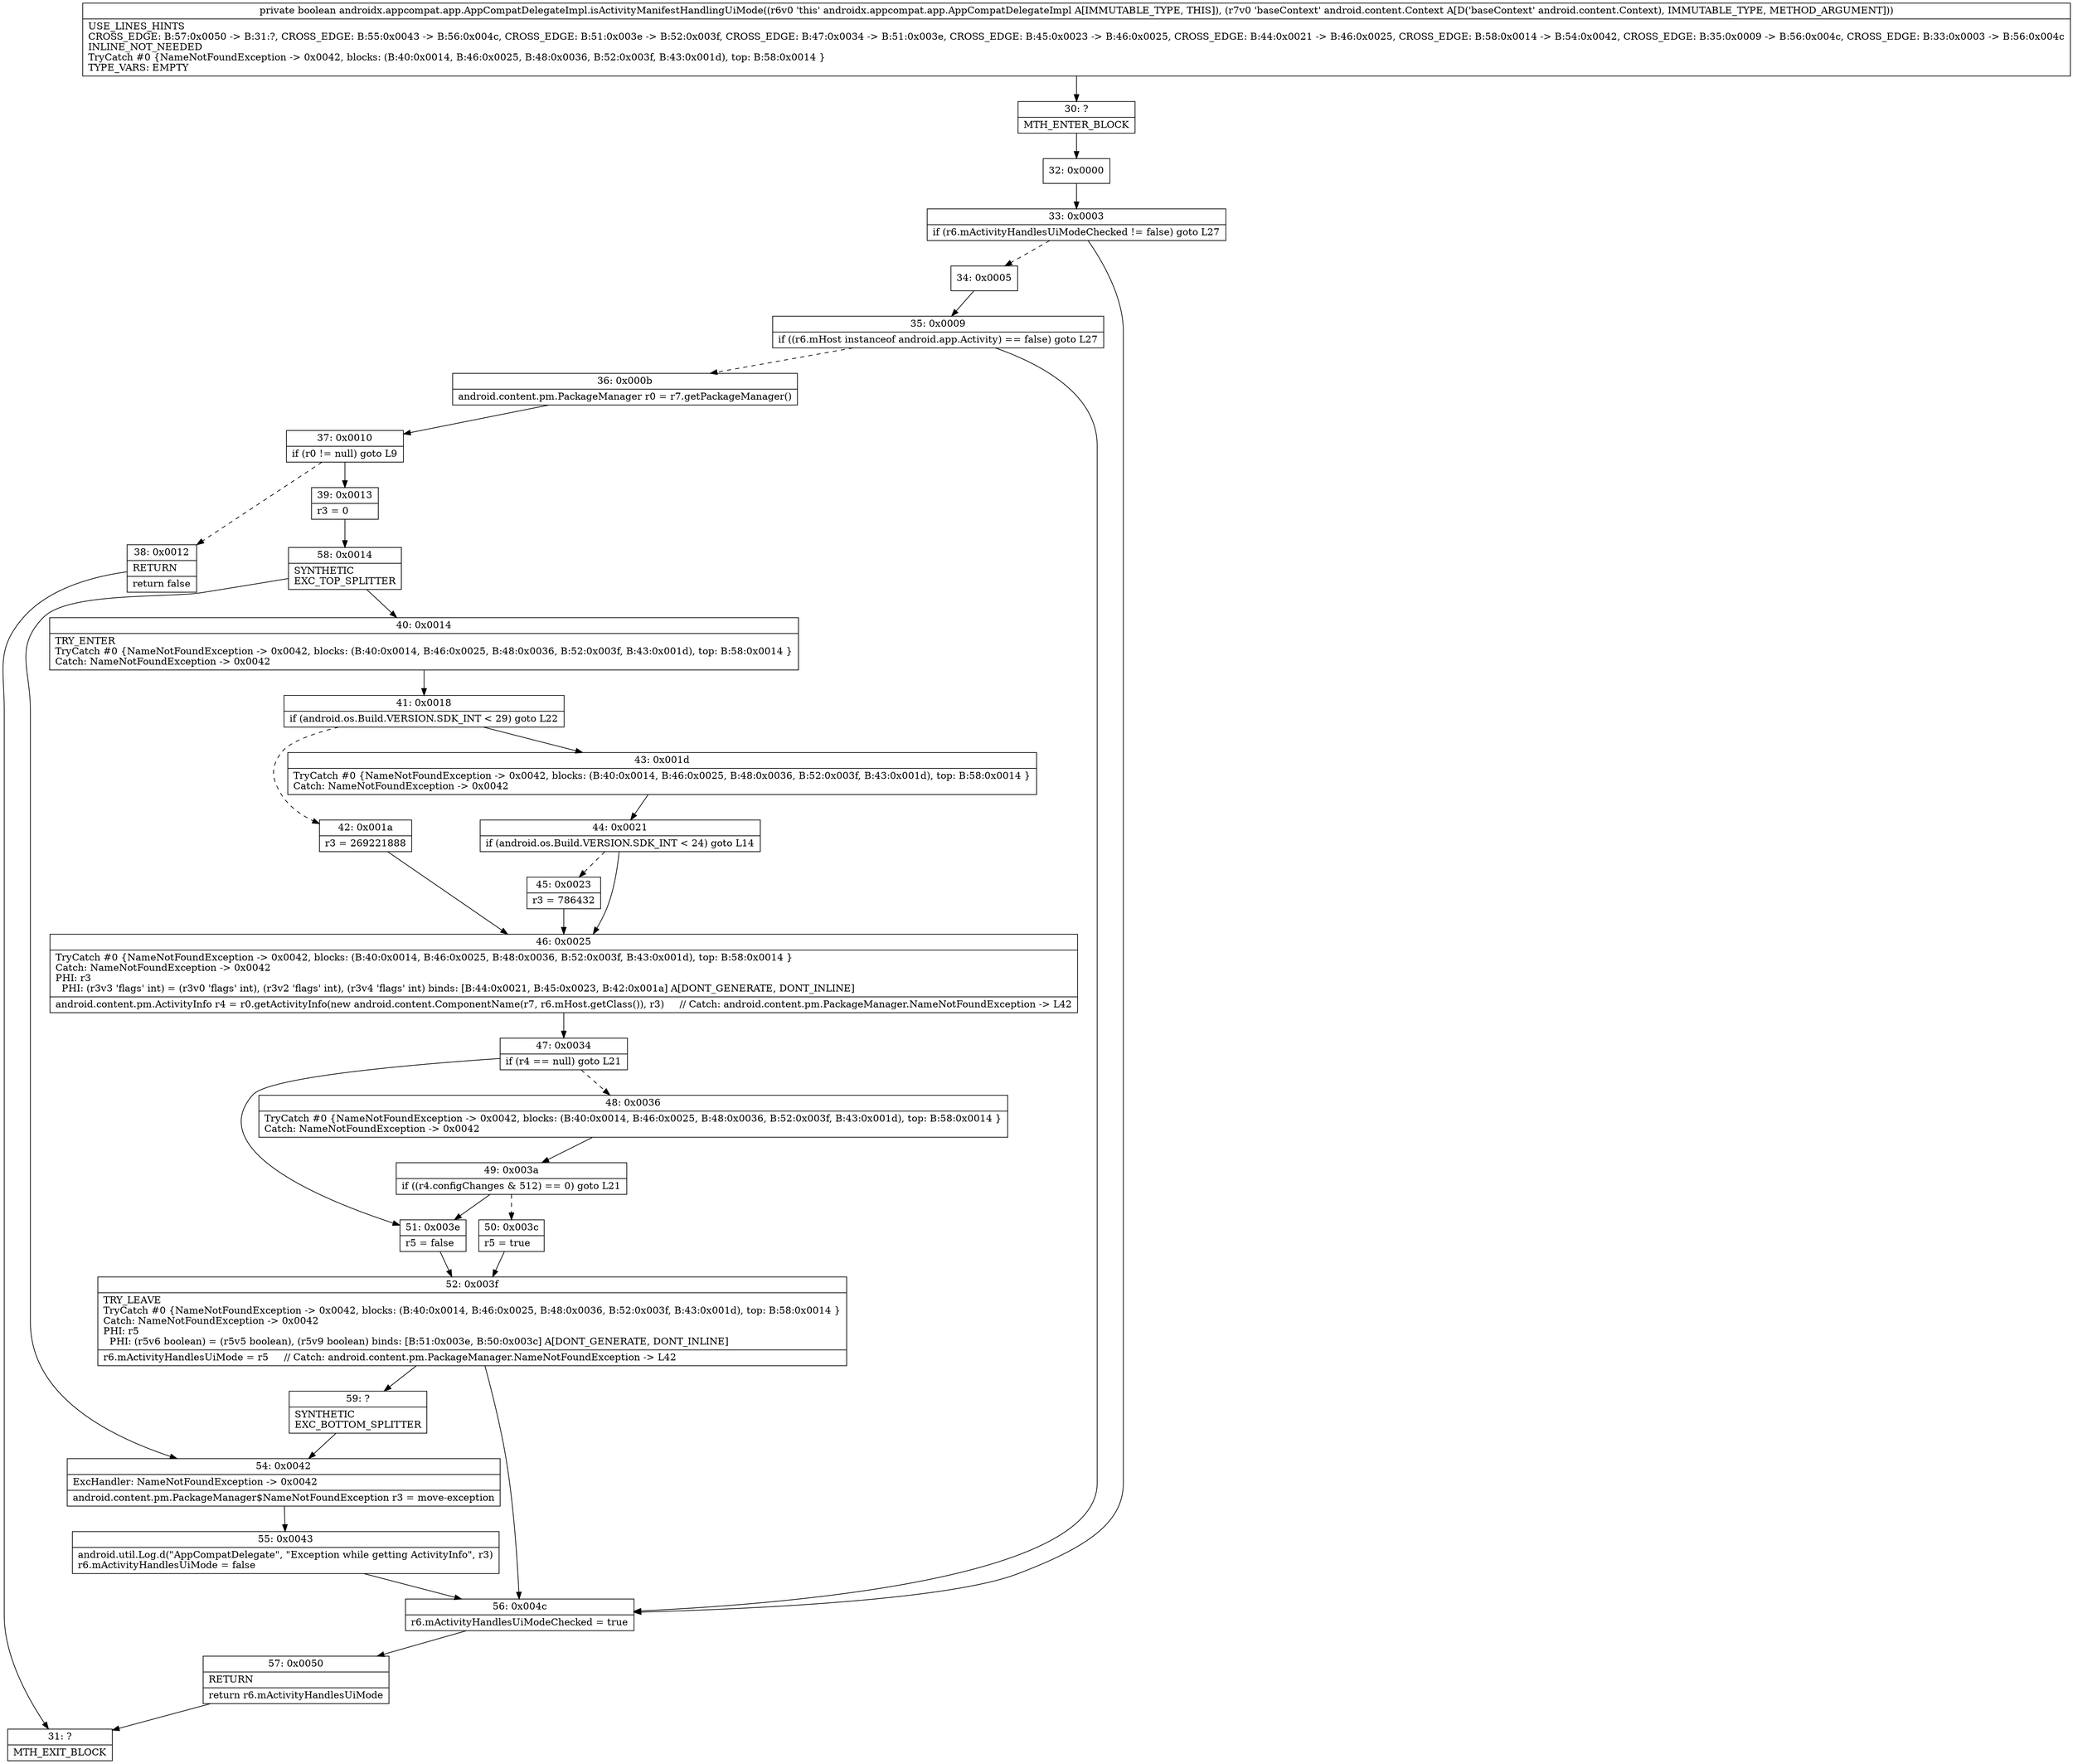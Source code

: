 digraph "CFG forandroidx.appcompat.app.AppCompatDelegateImpl.isActivityManifestHandlingUiMode(Landroid\/content\/Context;)Z" {
Node_30 [shape=record,label="{30\:\ ?|MTH_ENTER_BLOCK\l}"];
Node_32 [shape=record,label="{32\:\ 0x0000}"];
Node_33 [shape=record,label="{33\:\ 0x0003|if (r6.mActivityHandlesUiModeChecked != false) goto L27\l}"];
Node_34 [shape=record,label="{34\:\ 0x0005}"];
Node_35 [shape=record,label="{35\:\ 0x0009|if ((r6.mHost instanceof android.app.Activity) == false) goto L27\l}"];
Node_36 [shape=record,label="{36\:\ 0x000b|android.content.pm.PackageManager r0 = r7.getPackageManager()\l}"];
Node_37 [shape=record,label="{37\:\ 0x0010|if (r0 != null) goto L9\l}"];
Node_38 [shape=record,label="{38\:\ 0x0012|RETURN\l|return false\l}"];
Node_31 [shape=record,label="{31\:\ ?|MTH_EXIT_BLOCK\l}"];
Node_39 [shape=record,label="{39\:\ 0x0013|r3 = 0\l}"];
Node_58 [shape=record,label="{58\:\ 0x0014|SYNTHETIC\lEXC_TOP_SPLITTER\l}"];
Node_40 [shape=record,label="{40\:\ 0x0014|TRY_ENTER\lTryCatch #0 \{NameNotFoundException \-\> 0x0042, blocks: (B:40:0x0014, B:46:0x0025, B:48:0x0036, B:52:0x003f, B:43:0x001d), top: B:58:0x0014 \}\lCatch: NameNotFoundException \-\> 0x0042\l}"];
Node_41 [shape=record,label="{41\:\ 0x0018|if (android.os.Build.VERSION.SDK_INT \< 29) goto L22\l}"];
Node_42 [shape=record,label="{42\:\ 0x001a|r3 = 269221888\l}"];
Node_46 [shape=record,label="{46\:\ 0x0025|TryCatch #0 \{NameNotFoundException \-\> 0x0042, blocks: (B:40:0x0014, B:46:0x0025, B:48:0x0036, B:52:0x003f, B:43:0x001d), top: B:58:0x0014 \}\lCatch: NameNotFoundException \-\> 0x0042\lPHI: r3 \l  PHI: (r3v3 'flags' int) = (r3v0 'flags' int), (r3v2 'flags' int), (r3v4 'flags' int) binds: [B:44:0x0021, B:45:0x0023, B:42:0x001a] A[DONT_GENERATE, DONT_INLINE]\l|android.content.pm.ActivityInfo r4 = r0.getActivityInfo(new android.content.ComponentName(r7, r6.mHost.getClass()), r3)     \/\/ Catch: android.content.pm.PackageManager.NameNotFoundException \-\> L42\l}"];
Node_47 [shape=record,label="{47\:\ 0x0034|if (r4 == null) goto L21\l}"];
Node_48 [shape=record,label="{48\:\ 0x0036|TryCatch #0 \{NameNotFoundException \-\> 0x0042, blocks: (B:40:0x0014, B:46:0x0025, B:48:0x0036, B:52:0x003f, B:43:0x001d), top: B:58:0x0014 \}\lCatch: NameNotFoundException \-\> 0x0042\l}"];
Node_49 [shape=record,label="{49\:\ 0x003a|if ((r4.configChanges & 512) == 0) goto L21\l}"];
Node_50 [shape=record,label="{50\:\ 0x003c|r5 = true\l}"];
Node_52 [shape=record,label="{52\:\ 0x003f|TRY_LEAVE\lTryCatch #0 \{NameNotFoundException \-\> 0x0042, blocks: (B:40:0x0014, B:46:0x0025, B:48:0x0036, B:52:0x003f, B:43:0x001d), top: B:58:0x0014 \}\lCatch: NameNotFoundException \-\> 0x0042\lPHI: r5 \l  PHI: (r5v6 boolean) = (r5v5 boolean), (r5v9 boolean) binds: [B:51:0x003e, B:50:0x003c] A[DONT_GENERATE, DONT_INLINE]\l|r6.mActivityHandlesUiMode = r5     \/\/ Catch: android.content.pm.PackageManager.NameNotFoundException \-\> L42\l}"];
Node_59 [shape=record,label="{59\:\ ?|SYNTHETIC\lEXC_BOTTOM_SPLITTER\l}"];
Node_51 [shape=record,label="{51\:\ 0x003e|r5 = false\l}"];
Node_43 [shape=record,label="{43\:\ 0x001d|TryCatch #0 \{NameNotFoundException \-\> 0x0042, blocks: (B:40:0x0014, B:46:0x0025, B:48:0x0036, B:52:0x003f, B:43:0x001d), top: B:58:0x0014 \}\lCatch: NameNotFoundException \-\> 0x0042\l}"];
Node_44 [shape=record,label="{44\:\ 0x0021|if (android.os.Build.VERSION.SDK_INT \< 24) goto L14\l}"];
Node_45 [shape=record,label="{45\:\ 0x0023|r3 = 786432\l}"];
Node_54 [shape=record,label="{54\:\ 0x0042|ExcHandler: NameNotFoundException \-\> 0x0042\l|android.content.pm.PackageManager$NameNotFoundException r3 = move\-exception\l}"];
Node_55 [shape=record,label="{55\:\ 0x0043|android.util.Log.d(\"AppCompatDelegate\", \"Exception while getting ActivityInfo\", r3)\lr6.mActivityHandlesUiMode = false\l}"];
Node_56 [shape=record,label="{56\:\ 0x004c|r6.mActivityHandlesUiModeChecked = true\l}"];
Node_57 [shape=record,label="{57\:\ 0x0050|RETURN\l|return r6.mActivityHandlesUiMode\l}"];
MethodNode[shape=record,label="{private boolean androidx.appcompat.app.AppCompatDelegateImpl.isActivityManifestHandlingUiMode((r6v0 'this' androidx.appcompat.app.AppCompatDelegateImpl A[IMMUTABLE_TYPE, THIS]), (r7v0 'baseContext' android.content.Context A[D('baseContext' android.content.Context), IMMUTABLE_TYPE, METHOD_ARGUMENT]))  | USE_LINES_HINTS\lCROSS_EDGE: B:57:0x0050 \-\> B:31:?, CROSS_EDGE: B:55:0x0043 \-\> B:56:0x004c, CROSS_EDGE: B:51:0x003e \-\> B:52:0x003f, CROSS_EDGE: B:47:0x0034 \-\> B:51:0x003e, CROSS_EDGE: B:45:0x0023 \-\> B:46:0x0025, CROSS_EDGE: B:44:0x0021 \-\> B:46:0x0025, CROSS_EDGE: B:58:0x0014 \-\> B:54:0x0042, CROSS_EDGE: B:35:0x0009 \-\> B:56:0x004c, CROSS_EDGE: B:33:0x0003 \-\> B:56:0x004c\lINLINE_NOT_NEEDED\lTryCatch #0 \{NameNotFoundException \-\> 0x0042, blocks: (B:40:0x0014, B:46:0x0025, B:48:0x0036, B:52:0x003f, B:43:0x001d), top: B:58:0x0014 \}\lTYPE_VARS: EMPTY\l}"];
MethodNode -> Node_30;Node_30 -> Node_32;
Node_32 -> Node_33;
Node_33 -> Node_34[style=dashed];
Node_33 -> Node_56;
Node_34 -> Node_35;
Node_35 -> Node_36[style=dashed];
Node_35 -> Node_56;
Node_36 -> Node_37;
Node_37 -> Node_38[style=dashed];
Node_37 -> Node_39;
Node_38 -> Node_31;
Node_39 -> Node_58;
Node_58 -> Node_40;
Node_58 -> Node_54;
Node_40 -> Node_41;
Node_41 -> Node_42[style=dashed];
Node_41 -> Node_43;
Node_42 -> Node_46;
Node_46 -> Node_47;
Node_47 -> Node_48[style=dashed];
Node_47 -> Node_51;
Node_48 -> Node_49;
Node_49 -> Node_50[style=dashed];
Node_49 -> Node_51;
Node_50 -> Node_52;
Node_52 -> Node_56;
Node_52 -> Node_59;
Node_59 -> Node_54;
Node_51 -> Node_52;
Node_43 -> Node_44;
Node_44 -> Node_45[style=dashed];
Node_44 -> Node_46;
Node_45 -> Node_46;
Node_54 -> Node_55;
Node_55 -> Node_56;
Node_56 -> Node_57;
Node_57 -> Node_31;
}

